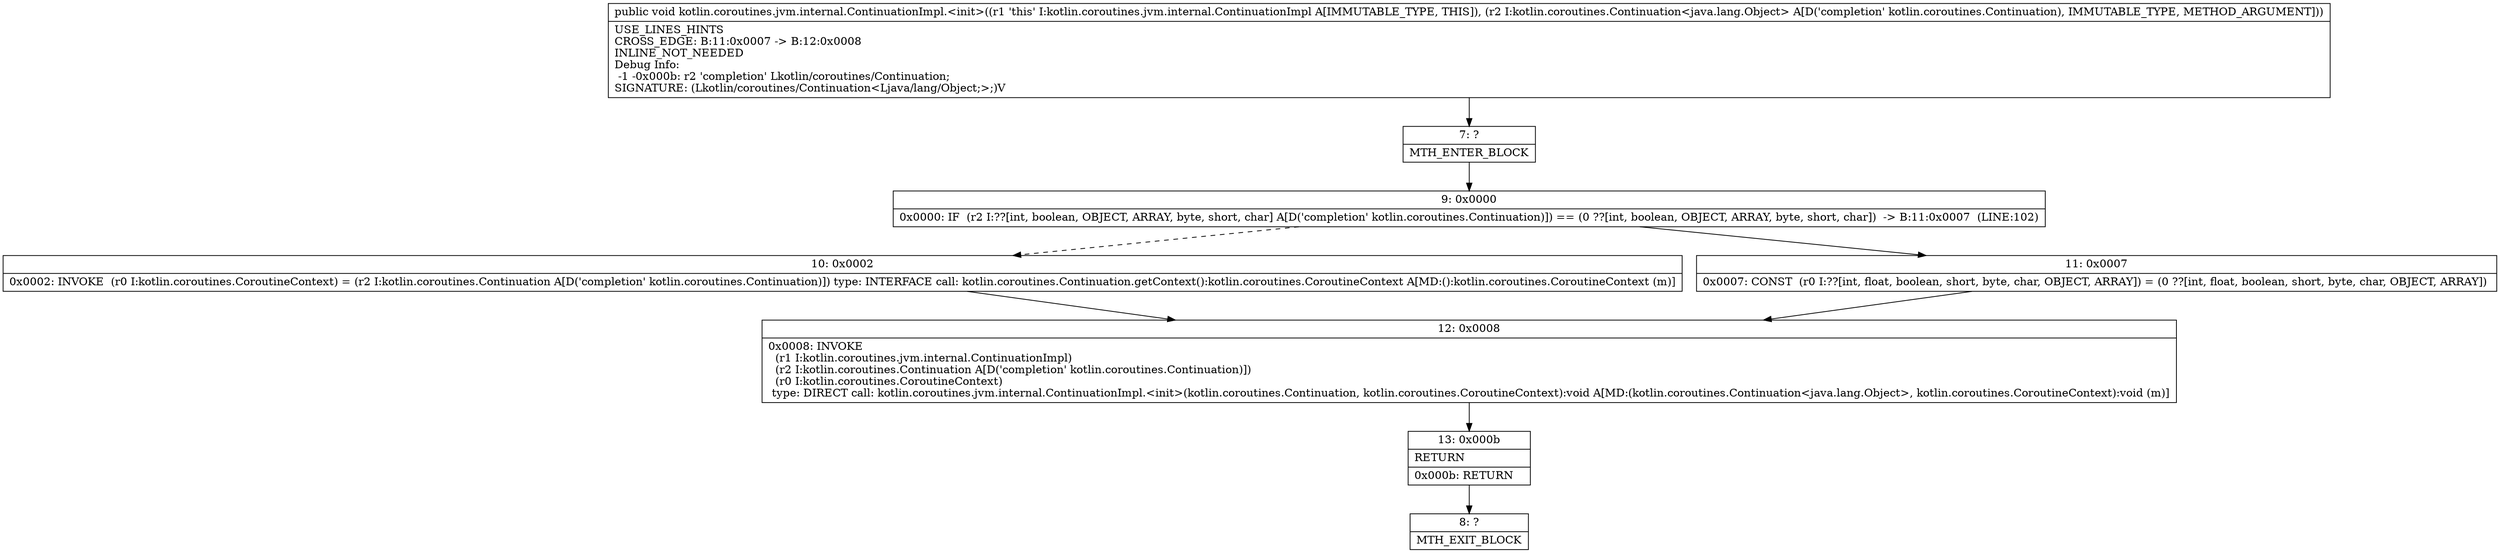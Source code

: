 digraph "CFG forkotlin.coroutines.jvm.internal.ContinuationImpl.\<init\>(Lkotlin\/coroutines\/Continuation;)V" {
Node_7 [shape=record,label="{7\:\ ?|MTH_ENTER_BLOCK\l}"];
Node_9 [shape=record,label="{9\:\ 0x0000|0x0000: IF  (r2 I:??[int, boolean, OBJECT, ARRAY, byte, short, char] A[D('completion' kotlin.coroutines.Continuation)]) == (0 ??[int, boolean, OBJECT, ARRAY, byte, short, char])  \-\> B:11:0x0007  (LINE:102)\l}"];
Node_10 [shape=record,label="{10\:\ 0x0002|0x0002: INVOKE  (r0 I:kotlin.coroutines.CoroutineContext) = (r2 I:kotlin.coroutines.Continuation A[D('completion' kotlin.coroutines.Continuation)]) type: INTERFACE call: kotlin.coroutines.Continuation.getContext():kotlin.coroutines.CoroutineContext A[MD:():kotlin.coroutines.CoroutineContext (m)]\l}"];
Node_12 [shape=record,label="{12\:\ 0x0008|0x0008: INVOKE  \l  (r1 I:kotlin.coroutines.jvm.internal.ContinuationImpl)\l  (r2 I:kotlin.coroutines.Continuation A[D('completion' kotlin.coroutines.Continuation)])\l  (r0 I:kotlin.coroutines.CoroutineContext)\l type: DIRECT call: kotlin.coroutines.jvm.internal.ContinuationImpl.\<init\>(kotlin.coroutines.Continuation, kotlin.coroutines.CoroutineContext):void A[MD:(kotlin.coroutines.Continuation\<java.lang.Object\>, kotlin.coroutines.CoroutineContext):void (m)]\l}"];
Node_13 [shape=record,label="{13\:\ 0x000b|RETURN\l|0x000b: RETURN   \l}"];
Node_8 [shape=record,label="{8\:\ ?|MTH_EXIT_BLOCK\l}"];
Node_11 [shape=record,label="{11\:\ 0x0007|0x0007: CONST  (r0 I:??[int, float, boolean, short, byte, char, OBJECT, ARRAY]) = (0 ??[int, float, boolean, short, byte, char, OBJECT, ARRAY]) \l}"];
MethodNode[shape=record,label="{public void kotlin.coroutines.jvm.internal.ContinuationImpl.\<init\>((r1 'this' I:kotlin.coroutines.jvm.internal.ContinuationImpl A[IMMUTABLE_TYPE, THIS]), (r2 I:kotlin.coroutines.Continuation\<java.lang.Object\> A[D('completion' kotlin.coroutines.Continuation), IMMUTABLE_TYPE, METHOD_ARGUMENT]))  | USE_LINES_HINTS\lCROSS_EDGE: B:11:0x0007 \-\> B:12:0x0008\lINLINE_NOT_NEEDED\lDebug Info:\l  \-1 \-0x000b: r2 'completion' Lkotlin\/coroutines\/Continuation;\lSIGNATURE: (Lkotlin\/coroutines\/Continuation\<Ljava\/lang\/Object;\>;)V\l}"];
MethodNode -> Node_7;Node_7 -> Node_9;
Node_9 -> Node_10[style=dashed];
Node_9 -> Node_11;
Node_10 -> Node_12;
Node_12 -> Node_13;
Node_13 -> Node_8;
Node_11 -> Node_12;
}

